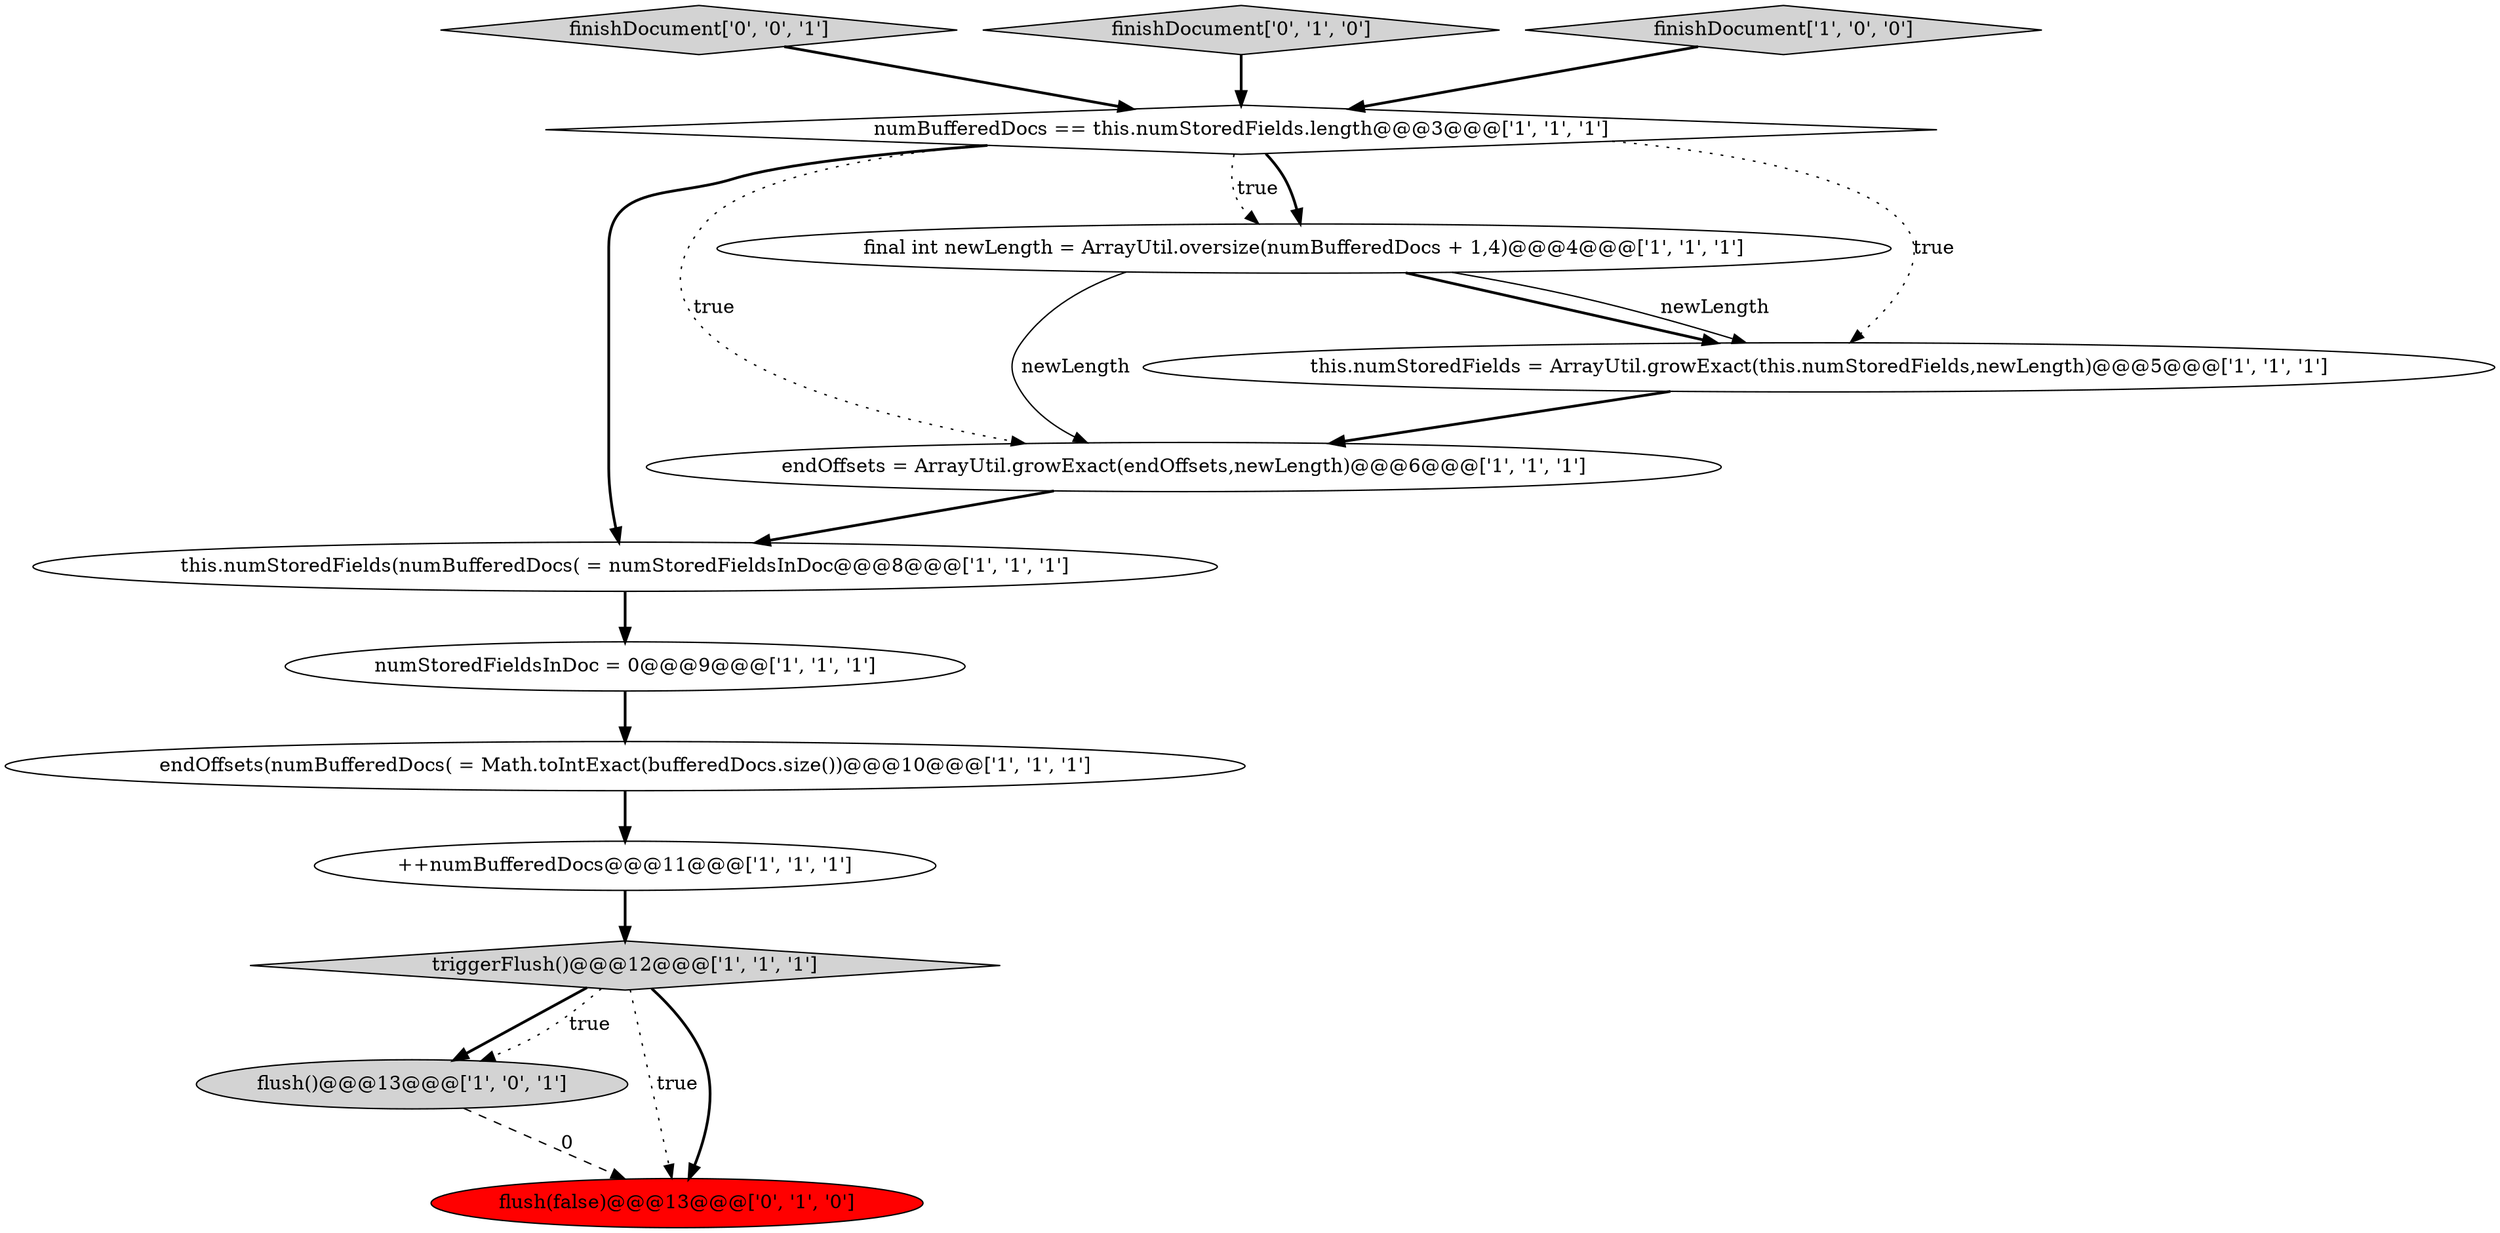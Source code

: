 digraph {
7 [style = filled, label = "this.numStoredFields(numBufferedDocs( = numStoredFieldsInDoc@@@8@@@['1', '1', '1']", fillcolor = white, shape = ellipse image = "AAA0AAABBB1BBB"];
3 [style = filled, label = "++numBufferedDocs@@@11@@@['1', '1', '1']", fillcolor = white, shape = ellipse image = "AAA0AAABBB1BBB"];
10 [style = filled, label = "numBufferedDocs == this.numStoredFields.length@@@3@@@['1', '1', '1']", fillcolor = white, shape = diamond image = "AAA0AAABBB1BBB"];
4 [style = filled, label = "endOffsets(numBufferedDocs( = Math.toIntExact(bufferedDocs.size())@@@10@@@['1', '1', '1']", fillcolor = white, shape = ellipse image = "AAA0AAABBB1BBB"];
0 [style = filled, label = "final int newLength = ArrayUtil.oversize(numBufferedDocs + 1,4)@@@4@@@['1', '1', '1']", fillcolor = white, shape = ellipse image = "AAA0AAABBB1BBB"];
1 [style = filled, label = "this.numStoredFields = ArrayUtil.growExact(this.numStoredFields,newLength)@@@5@@@['1', '1', '1']", fillcolor = white, shape = ellipse image = "AAA0AAABBB1BBB"];
5 [style = filled, label = "flush()@@@13@@@['1', '0', '1']", fillcolor = lightgray, shape = ellipse image = "AAA0AAABBB1BBB"];
6 [style = filled, label = "triggerFlush()@@@12@@@['1', '1', '1']", fillcolor = lightgray, shape = diamond image = "AAA0AAABBB1BBB"];
13 [style = filled, label = "finishDocument['0', '0', '1']", fillcolor = lightgray, shape = diamond image = "AAA0AAABBB3BBB"];
11 [style = filled, label = "finishDocument['0', '1', '0']", fillcolor = lightgray, shape = diamond image = "AAA0AAABBB2BBB"];
9 [style = filled, label = "endOffsets = ArrayUtil.growExact(endOffsets,newLength)@@@6@@@['1', '1', '1']", fillcolor = white, shape = ellipse image = "AAA0AAABBB1BBB"];
12 [style = filled, label = "flush(false)@@@13@@@['0', '1', '0']", fillcolor = red, shape = ellipse image = "AAA1AAABBB2BBB"];
8 [style = filled, label = "numStoredFieldsInDoc = 0@@@9@@@['1', '1', '1']", fillcolor = white, shape = ellipse image = "AAA0AAABBB1BBB"];
2 [style = filled, label = "finishDocument['1', '0', '0']", fillcolor = lightgray, shape = diamond image = "AAA0AAABBB1BBB"];
13->10 [style = bold, label=""];
4->3 [style = bold, label=""];
5->12 [style = dashed, label="0"];
3->6 [style = bold, label=""];
9->7 [style = bold, label=""];
10->9 [style = dotted, label="true"];
7->8 [style = bold, label=""];
2->10 [style = bold, label=""];
10->7 [style = bold, label=""];
1->9 [style = bold, label=""];
6->5 [style = bold, label=""];
11->10 [style = bold, label=""];
0->1 [style = bold, label=""];
0->1 [style = solid, label="newLength"];
10->0 [style = bold, label=""];
10->0 [style = dotted, label="true"];
6->12 [style = dotted, label="true"];
10->1 [style = dotted, label="true"];
8->4 [style = bold, label=""];
6->5 [style = dotted, label="true"];
0->9 [style = solid, label="newLength"];
6->12 [style = bold, label=""];
}
